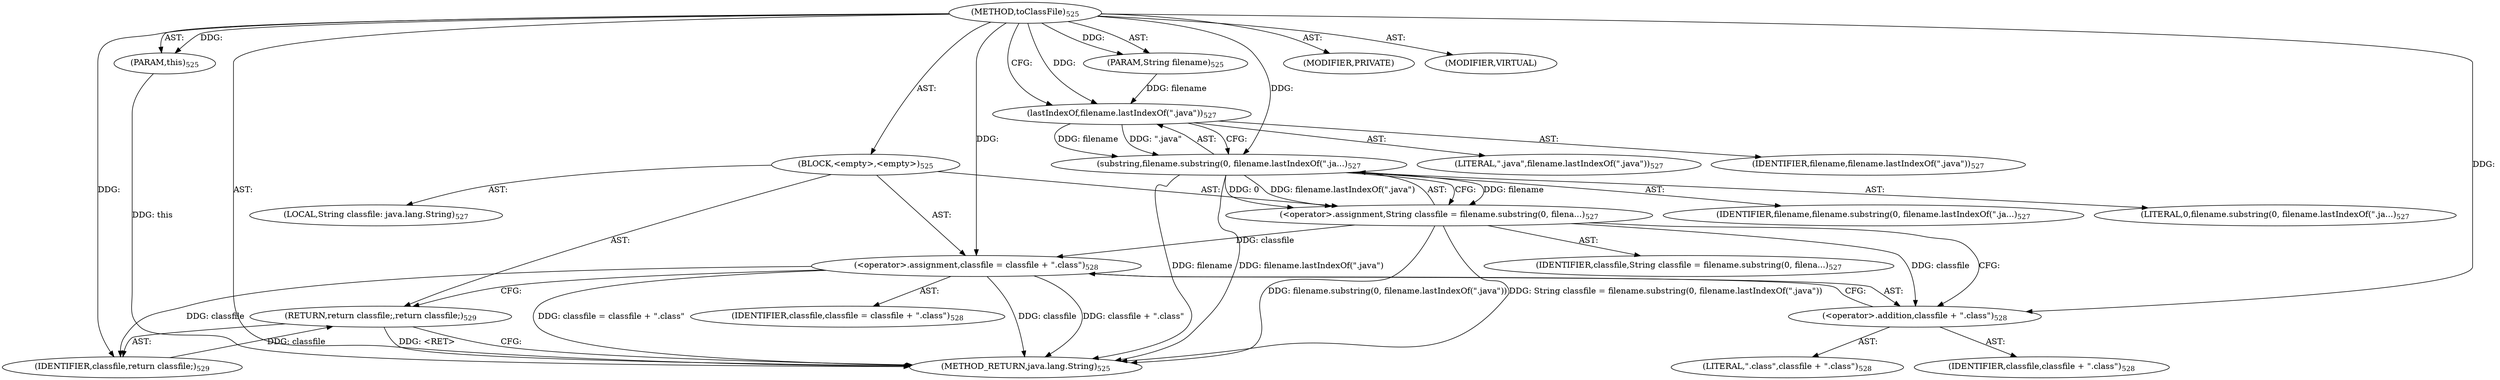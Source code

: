 digraph "toClassFile" {  
"111669149714" [label = <(METHOD,toClassFile)<SUB>525</SUB>> ]
"115964117037" [label = <(PARAM,this)<SUB>525</SUB>> ]
"115964117038" [label = <(PARAM,String filename)<SUB>525</SUB>> ]
"25769803828" [label = <(BLOCK,&lt;empty&gt;,&lt;empty&gt;)<SUB>525</SUB>> ]
"94489280546" [label = <(LOCAL,String classfile: java.lang.String)<SUB>527</SUB>> ]
"30064771402" [label = <(&lt;operator&gt;.assignment,String classfile = filename.substring(0, filena...)<SUB>527</SUB>> ]
"68719477009" [label = <(IDENTIFIER,classfile,String classfile = filename.substring(0, filena...)<SUB>527</SUB>> ]
"30064771403" [label = <(substring,filename.substring(0, filename.lastIndexOf(&quot;.ja...)<SUB>527</SUB>> ]
"68719477010" [label = <(IDENTIFIER,filename,filename.substring(0, filename.lastIndexOf(&quot;.ja...)<SUB>527</SUB>> ]
"90194313277" [label = <(LITERAL,0,filename.substring(0, filename.lastIndexOf(&quot;.ja...)<SUB>527</SUB>> ]
"30064771404" [label = <(lastIndexOf,filename.lastIndexOf(&quot;.java&quot;))<SUB>527</SUB>> ]
"68719477011" [label = <(IDENTIFIER,filename,filename.lastIndexOf(&quot;.java&quot;))<SUB>527</SUB>> ]
"90194313278" [label = <(LITERAL,&quot;.java&quot;,filename.lastIndexOf(&quot;.java&quot;))<SUB>527</SUB>> ]
"30064771405" [label = <(&lt;operator&gt;.assignment,classfile = classfile + &quot;.class&quot;)<SUB>528</SUB>> ]
"68719477012" [label = <(IDENTIFIER,classfile,classfile = classfile + &quot;.class&quot;)<SUB>528</SUB>> ]
"30064771406" [label = <(&lt;operator&gt;.addition,classfile + &quot;.class&quot;)<SUB>528</SUB>> ]
"68719477013" [label = <(IDENTIFIER,classfile,classfile + &quot;.class&quot;)<SUB>528</SUB>> ]
"90194313279" [label = <(LITERAL,&quot;.class&quot;,classfile + &quot;.class&quot;)<SUB>528</SUB>> ]
"146028888070" [label = <(RETURN,return classfile;,return classfile;)<SUB>529</SUB>> ]
"68719477014" [label = <(IDENTIFIER,classfile,return classfile;)<SUB>529</SUB>> ]
"133143986236" [label = <(MODIFIER,PRIVATE)> ]
"133143986237" [label = <(MODIFIER,VIRTUAL)> ]
"128849018898" [label = <(METHOD_RETURN,java.lang.String)<SUB>525</SUB>> ]
  "111669149714" -> "115964117037"  [ label = "AST: "] 
  "111669149714" -> "115964117038"  [ label = "AST: "] 
  "111669149714" -> "25769803828"  [ label = "AST: "] 
  "111669149714" -> "133143986236"  [ label = "AST: "] 
  "111669149714" -> "133143986237"  [ label = "AST: "] 
  "111669149714" -> "128849018898"  [ label = "AST: "] 
  "25769803828" -> "94489280546"  [ label = "AST: "] 
  "25769803828" -> "30064771402"  [ label = "AST: "] 
  "25769803828" -> "30064771405"  [ label = "AST: "] 
  "25769803828" -> "146028888070"  [ label = "AST: "] 
  "30064771402" -> "68719477009"  [ label = "AST: "] 
  "30064771402" -> "30064771403"  [ label = "AST: "] 
  "30064771403" -> "68719477010"  [ label = "AST: "] 
  "30064771403" -> "90194313277"  [ label = "AST: "] 
  "30064771403" -> "30064771404"  [ label = "AST: "] 
  "30064771404" -> "68719477011"  [ label = "AST: "] 
  "30064771404" -> "90194313278"  [ label = "AST: "] 
  "30064771405" -> "68719477012"  [ label = "AST: "] 
  "30064771405" -> "30064771406"  [ label = "AST: "] 
  "30064771406" -> "68719477013"  [ label = "AST: "] 
  "30064771406" -> "90194313279"  [ label = "AST: "] 
  "146028888070" -> "68719477014"  [ label = "AST: "] 
  "30064771402" -> "30064771406"  [ label = "CFG: "] 
  "30064771405" -> "146028888070"  [ label = "CFG: "] 
  "146028888070" -> "128849018898"  [ label = "CFG: "] 
  "30064771403" -> "30064771402"  [ label = "CFG: "] 
  "30064771406" -> "30064771405"  [ label = "CFG: "] 
  "30064771404" -> "30064771403"  [ label = "CFG: "] 
  "111669149714" -> "30064771404"  [ label = "CFG: "] 
  "146028888070" -> "128849018898"  [ label = "DDG: &lt;RET&gt;"] 
  "115964117037" -> "128849018898"  [ label = "DDG: this"] 
  "30064771403" -> "128849018898"  [ label = "DDG: filename"] 
  "30064771403" -> "128849018898"  [ label = "DDG: filename.lastIndexOf(&quot;.java&quot;)"] 
  "30064771402" -> "128849018898"  [ label = "DDG: filename.substring(0, filename.lastIndexOf(&quot;.java&quot;))"] 
  "30064771402" -> "128849018898"  [ label = "DDG: String classfile = filename.substring(0, filename.lastIndexOf(&quot;.java&quot;))"] 
  "30064771405" -> "128849018898"  [ label = "DDG: classfile"] 
  "30064771405" -> "128849018898"  [ label = "DDG: classfile + &quot;.class&quot;"] 
  "30064771405" -> "128849018898"  [ label = "DDG: classfile = classfile + &quot;.class&quot;"] 
  "111669149714" -> "115964117037"  [ label = "DDG: "] 
  "111669149714" -> "115964117038"  [ label = "DDG: "] 
  "30064771403" -> "30064771402"  [ label = "DDG: filename"] 
  "30064771403" -> "30064771402"  [ label = "DDG: 0"] 
  "30064771403" -> "30064771402"  [ label = "DDG: filename.lastIndexOf(&quot;.java&quot;)"] 
  "30064771402" -> "30064771405"  [ label = "DDG: classfile"] 
  "111669149714" -> "30064771405"  [ label = "DDG: "] 
  "68719477014" -> "146028888070"  [ label = "DDG: classfile"] 
  "30064771405" -> "68719477014"  [ label = "DDG: classfile"] 
  "111669149714" -> "68719477014"  [ label = "DDG: "] 
  "30064771404" -> "30064771403"  [ label = "DDG: filename"] 
  "111669149714" -> "30064771403"  [ label = "DDG: "] 
  "30064771404" -> "30064771403"  [ label = "DDG: &quot;.java&quot;"] 
  "30064771402" -> "30064771406"  [ label = "DDG: classfile"] 
  "111669149714" -> "30064771406"  [ label = "DDG: "] 
  "115964117038" -> "30064771404"  [ label = "DDG: filename"] 
  "111669149714" -> "30064771404"  [ label = "DDG: "] 
}
